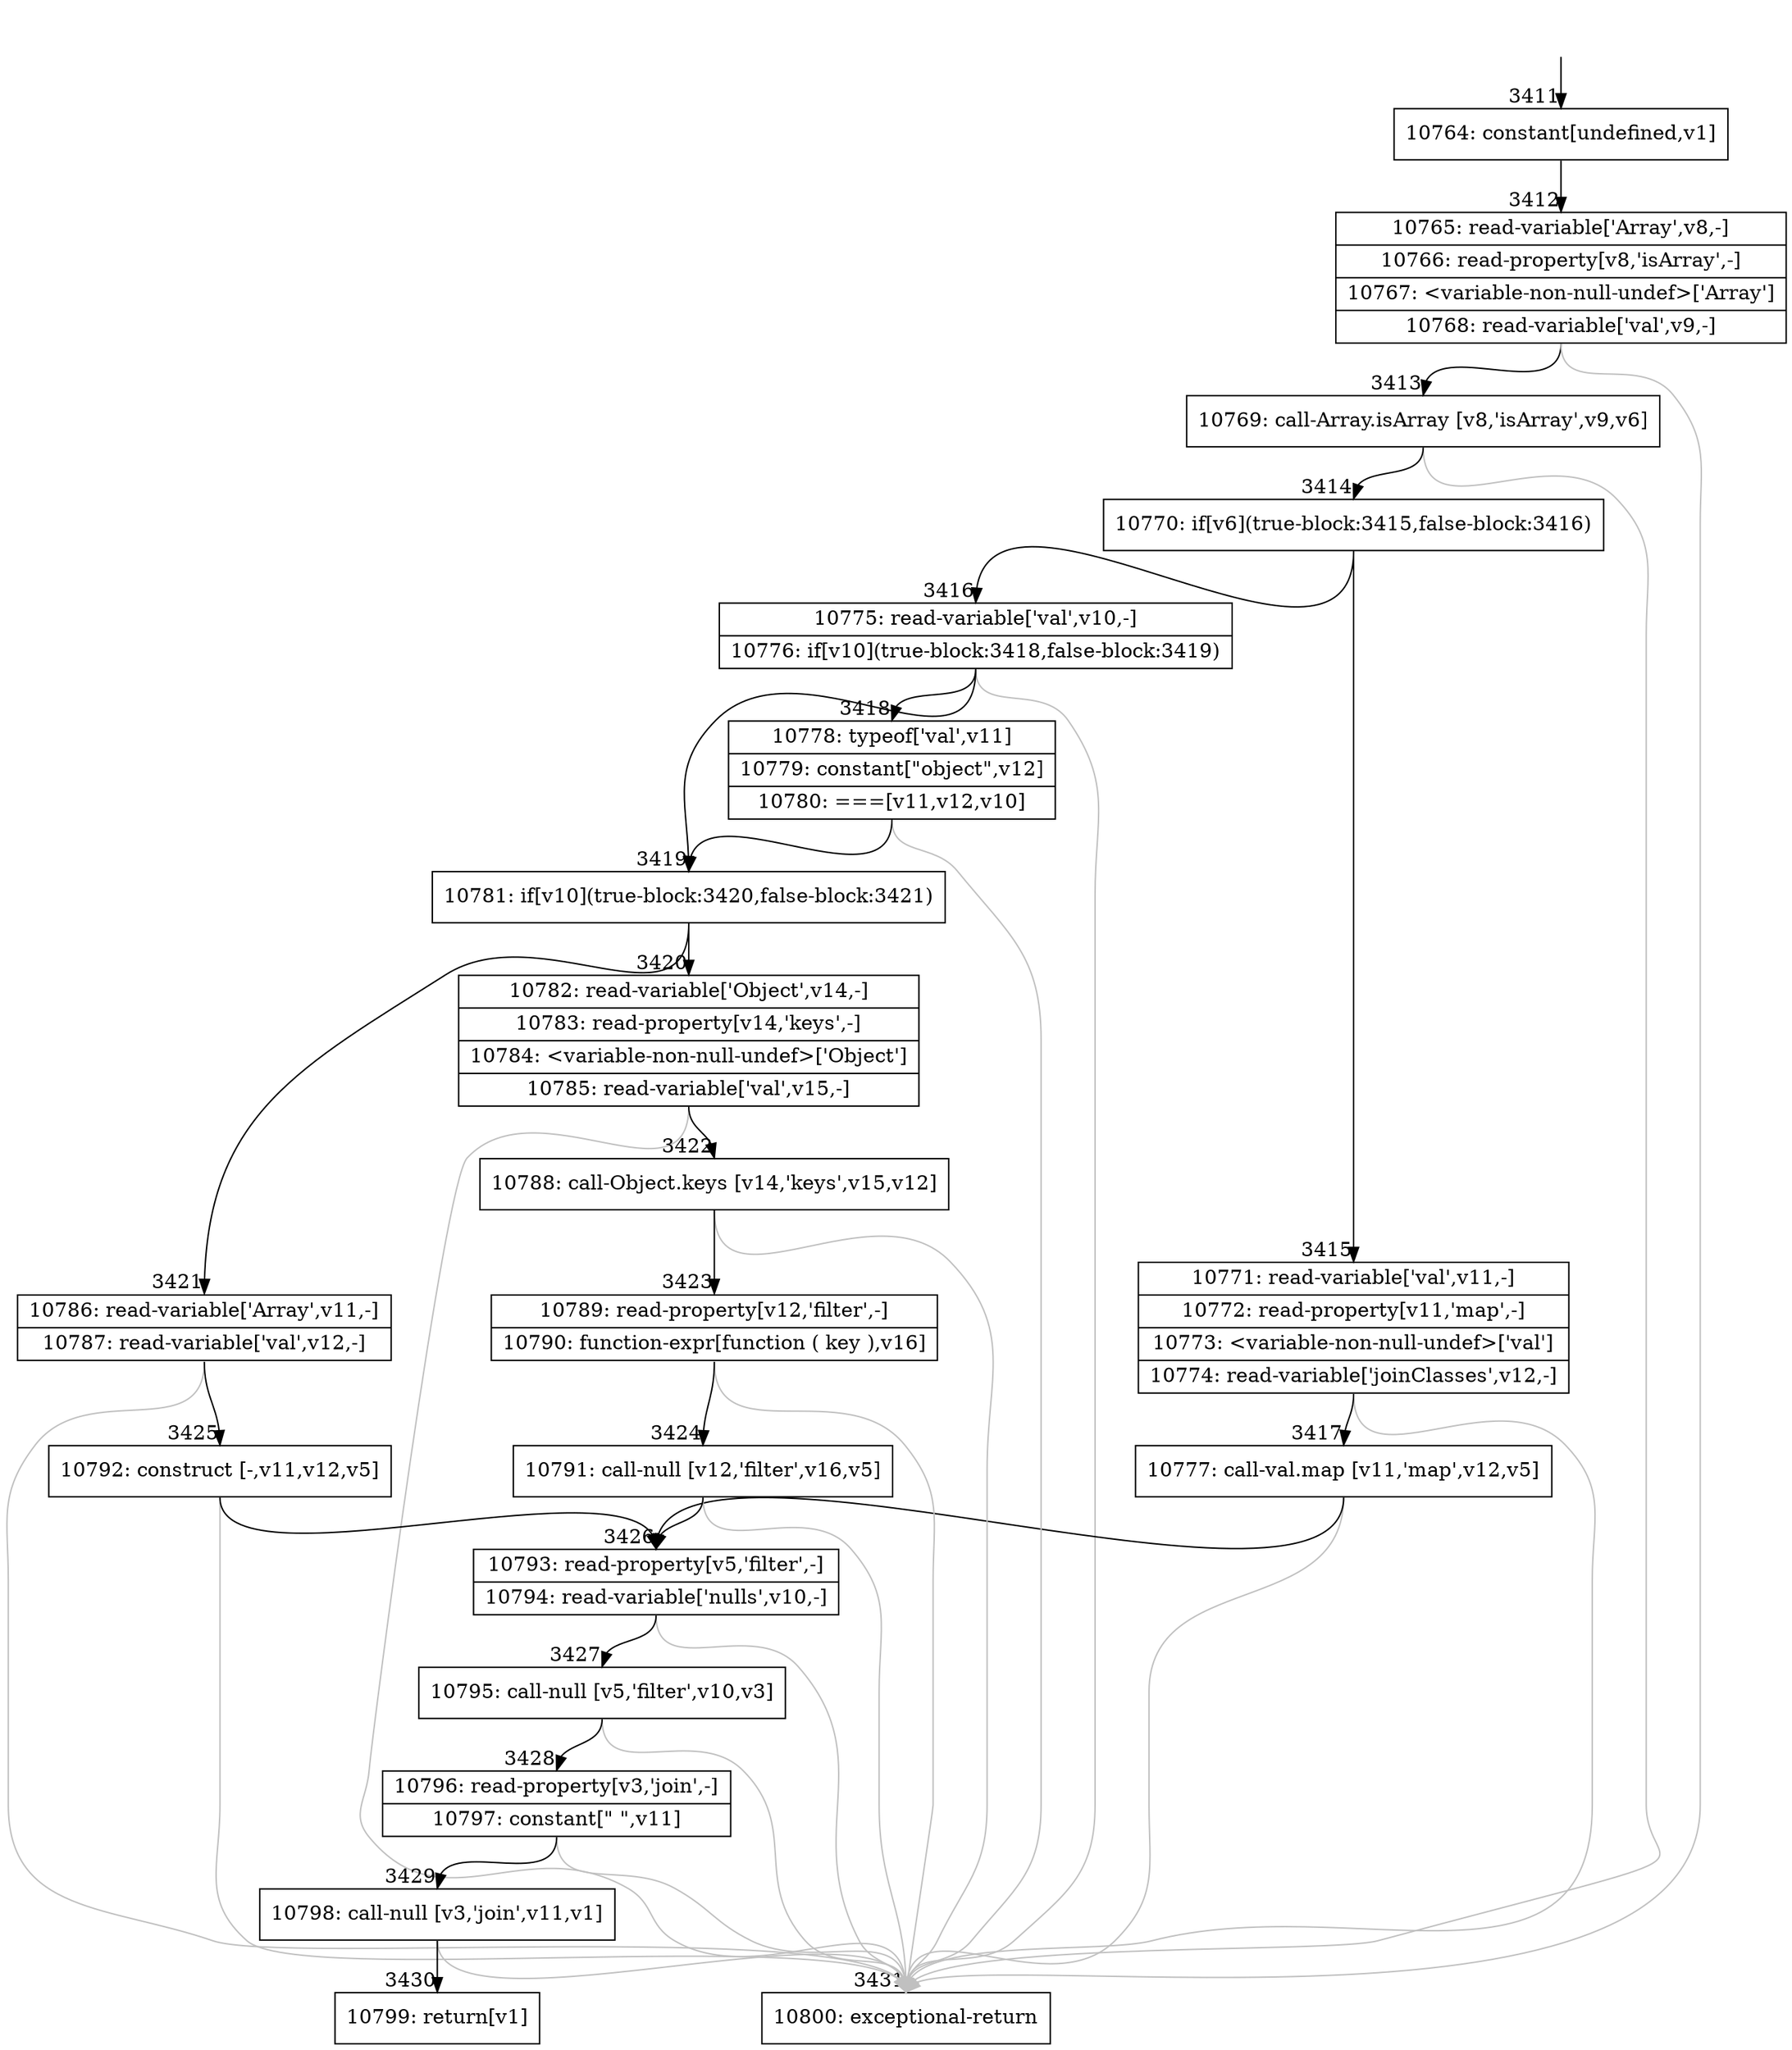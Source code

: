 digraph {
rankdir="TD"
BB_entry196[shape=none,label=""];
BB_entry196 -> BB3411 [tailport=s, headport=n, headlabel="    3411"]
BB3411 [shape=record label="{10764: constant[undefined,v1]}" ] 
BB3411 -> BB3412 [tailport=s, headport=n, headlabel="      3412"]
BB3412 [shape=record label="{10765: read-variable['Array',v8,-]|10766: read-property[v8,'isArray',-]|10767: \<variable-non-null-undef\>['Array']|10768: read-variable['val',v9,-]}" ] 
BB3412 -> BB3413 [tailport=s, headport=n, headlabel="      3413"]
BB3412 -> BB3431 [tailport=s, headport=n, color=gray, headlabel="      3431"]
BB3413 [shape=record label="{10769: call-Array.isArray [v8,'isArray',v9,v6]}" ] 
BB3413 -> BB3414 [tailport=s, headport=n, headlabel="      3414"]
BB3413 -> BB3431 [tailport=s, headport=n, color=gray]
BB3414 [shape=record label="{10770: if[v6](true-block:3415,false-block:3416)}" ] 
BB3414 -> BB3415 [tailport=s, headport=n, headlabel="      3415"]
BB3414 -> BB3416 [tailport=s, headport=n, headlabel="      3416"]
BB3415 [shape=record label="{10771: read-variable['val',v11,-]|10772: read-property[v11,'map',-]|10773: \<variable-non-null-undef\>['val']|10774: read-variable['joinClasses',v12,-]}" ] 
BB3415 -> BB3417 [tailport=s, headport=n, headlabel="      3417"]
BB3415 -> BB3431 [tailport=s, headport=n, color=gray]
BB3416 [shape=record label="{10775: read-variable['val',v10,-]|10776: if[v10](true-block:3418,false-block:3419)}" ] 
BB3416 -> BB3419 [tailport=s, headport=n, headlabel="      3419"]
BB3416 -> BB3418 [tailport=s, headport=n, headlabel="      3418"]
BB3416 -> BB3431 [tailport=s, headport=n, color=gray]
BB3417 [shape=record label="{10777: call-val.map [v11,'map',v12,v5]}" ] 
BB3417 -> BB3426 [tailport=s, headport=n, headlabel="      3426"]
BB3417 -> BB3431 [tailport=s, headport=n, color=gray]
BB3418 [shape=record label="{10778: typeof['val',v11]|10779: constant[\"object\",v12]|10780: ===[v11,v12,v10]}" ] 
BB3418 -> BB3419 [tailport=s, headport=n]
BB3418 -> BB3431 [tailport=s, headport=n, color=gray]
BB3419 [shape=record label="{10781: if[v10](true-block:3420,false-block:3421)}" ] 
BB3419 -> BB3420 [tailport=s, headport=n, headlabel="      3420"]
BB3419 -> BB3421 [tailport=s, headport=n, headlabel="      3421"]
BB3420 [shape=record label="{10782: read-variable['Object',v14,-]|10783: read-property[v14,'keys',-]|10784: \<variable-non-null-undef\>['Object']|10785: read-variable['val',v15,-]}" ] 
BB3420 -> BB3422 [tailport=s, headport=n, headlabel="      3422"]
BB3420 -> BB3431 [tailport=s, headport=n, color=gray]
BB3421 [shape=record label="{10786: read-variable['Array',v11,-]|10787: read-variable['val',v12,-]}" ] 
BB3421 -> BB3425 [tailport=s, headport=n, headlabel="      3425"]
BB3421 -> BB3431 [tailport=s, headport=n, color=gray]
BB3422 [shape=record label="{10788: call-Object.keys [v14,'keys',v15,v12]}" ] 
BB3422 -> BB3423 [tailport=s, headport=n, headlabel="      3423"]
BB3422 -> BB3431 [tailport=s, headport=n, color=gray]
BB3423 [shape=record label="{10789: read-property[v12,'filter',-]|10790: function-expr[function ( key ),v16]}" ] 
BB3423 -> BB3424 [tailport=s, headport=n, headlabel="      3424"]
BB3423 -> BB3431 [tailport=s, headport=n, color=gray]
BB3424 [shape=record label="{10791: call-null [v12,'filter',v16,v5]}" ] 
BB3424 -> BB3426 [tailport=s, headport=n]
BB3424 -> BB3431 [tailport=s, headport=n, color=gray]
BB3425 [shape=record label="{10792: construct [-,v11,v12,v5]}" ] 
BB3425 -> BB3426 [tailport=s, headport=n]
BB3425 -> BB3431 [tailport=s, headport=n, color=gray]
BB3426 [shape=record label="{10793: read-property[v5,'filter',-]|10794: read-variable['nulls',v10,-]}" ] 
BB3426 -> BB3427 [tailport=s, headport=n, headlabel="      3427"]
BB3426 -> BB3431 [tailport=s, headport=n, color=gray]
BB3427 [shape=record label="{10795: call-null [v5,'filter',v10,v3]}" ] 
BB3427 -> BB3428 [tailport=s, headport=n, headlabel="      3428"]
BB3427 -> BB3431 [tailport=s, headport=n, color=gray]
BB3428 [shape=record label="{10796: read-property[v3,'join',-]|10797: constant[\" \",v11]}" ] 
BB3428 -> BB3429 [tailport=s, headport=n, headlabel="      3429"]
BB3428 -> BB3431 [tailport=s, headport=n, color=gray]
BB3429 [shape=record label="{10798: call-null [v3,'join',v11,v1]}" ] 
BB3429 -> BB3430 [tailport=s, headport=n, headlabel="      3430"]
BB3429 -> BB3431 [tailport=s, headport=n, color=gray]
BB3430 [shape=record label="{10799: return[v1]}" ] 
BB3431 [shape=record label="{10800: exceptional-return}" ] 
//#$~ 3634
}
